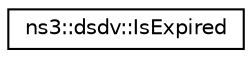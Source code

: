 digraph "Graphical Class Hierarchy"
{
 // LATEX_PDF_SIZE
  edge [fontname="Helvetica",fontsize="10",labelfontname="Helvetica",labelfontsize="10"];
  node [fontname="Helvetica",fontsize="10",shape=record];
  rankdir="LR";
  Node0 [label="ns3::dsdv::IsExpired",height=0.2,width=0.4,color="black", fillcolor="white", style="filled",URL="$structns3_1_1dsdv_1_1_is_expired.html",tooltip="IsExpired structure."];
}
